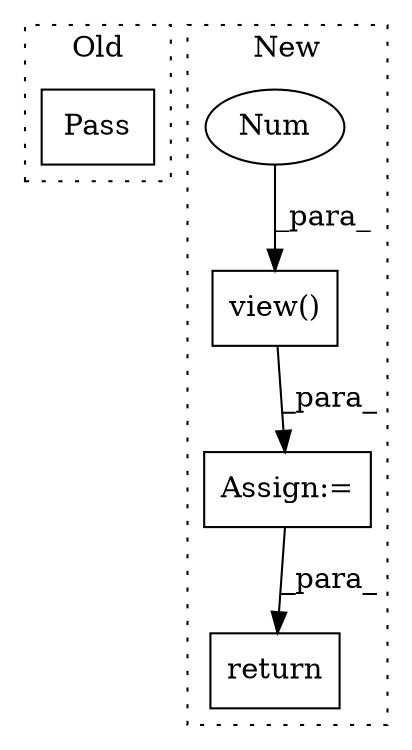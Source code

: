 digraph G {
subgraph cluster0 {
1 [label="Pass" a="62" s="2568" l="4" shape="box"];
label = "Old";
style="dotted";
}
subgraph cluster1 {
2 [label="view()" a="75" s="2555,2591" l="7,1" shape="box"];
3 [label="Assign:=" a="68" s="2552" l="3" shape="box"];
4 [label="Num" a="76" s="2589" l="2" shape="ellipse"];
5 [label="return" a="93" s="2801" l="7" shape="box"];
label = "New";
style="dotted";
}
2 -> 3 [label="_para_"];
3 -> 5 [label="_para_"];
4 -> 2 [label="_para_"];
}